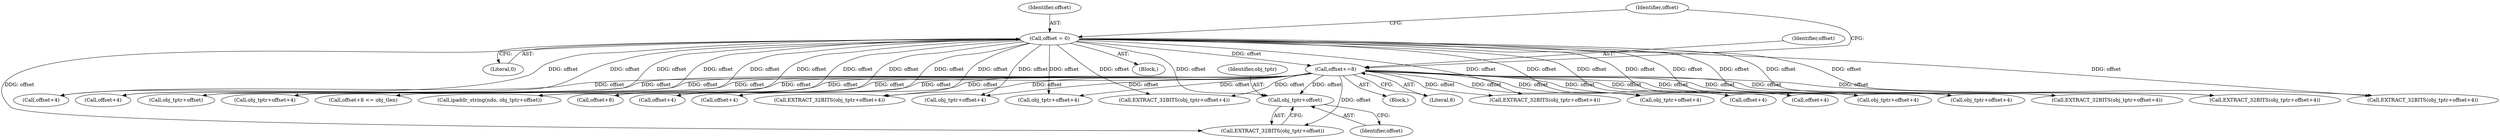 digraph "0_tcpdump_d97e94223720684c6aa740ff219e0d19426c2220@pointer" {
"1001201" [label="(Call,obj_tptr+offset)"];
"1001179" [label="(Call,offset = 0)"];
"1001283" [label="(Call,offset+=8)"];
"1001180" [label="(Identifier,offset)"];
"1001197" [label="(Call,obj_tptr+offset)"];
"1001200" [label="(Call,EXTRACT_32BITS(obj_tptr+offset))"];
"1001212" [label="(Call,EXTRACT_32BITS(obj_tptr+offset+4))"];
"1001181" [label="(Literal,0)"];
"1001253" [label="(Call,offset+4)"];
"1001223" [label="(Call,obj_tptr+offset+4)"];
"1001241" [label="(Call,offset+4)"];
"1001188" [label="(Block,)"];
"1001213" [label="(Call,obj_tptr+offset+4)"];
"1001201" [label="(Call,obj_tptr+offset)"];
"1001285" [label="(Literal,8)"];
"1001225" [label="(Call,offset+4)"];
"1001185" [label="(Identifier,offset)"];
"1001277" [label="(Call,obj_tptr+offset+4)"];
"1001179" [label="(Call,offset = 0)"];
"1001271" [label="(Call,offset+4)"];
"1001283" [label="(Call,offset+=8)"];
"1001183" [label="(Call,offset+8 <= obj_tlen)"];
"1001195" [label="(Call,ipaddr_string(ndo, obj_tptr+offset))"];
"1001184" [label="(Call,offset+8)"];
"1001215" [label="(Call,offset+4)"];
"1001276" [label="(Call,EXTRACT_32BITS(obj_tptr+offset+4))"];
"1001203" [label="(Identifier,offset)"];
"1001269" [label="(Call,obj_tptr+offset+4)"];
"1001279" [label="(Call,offset+4)"];
"1001284" [label="(Identifier,offset)"];
"1001251" [label="(Call,obj_tptr+offset+4)"];
"1001268" [label="(Call,EXTRACT_32BITS(obj_tptr+offset+4))"];
"1001202" [label="(Identifier,obj_tptr)"];
"1001177" [label="(Block,)"];
"1001250" [label="(Call,EXTRACT_32BITS(obj_tptr+offset+4))"];
"1001222" [label="(Call,EXTRACT_32BITS(obj_tptr+offset+4))"];
"1001239" [label="(Call,obj_tptr+offset+4)"];
"1001238" [label="(Call,EXTRACT_32BITS(obj_tptr+offset+4))"];
"1001201" -> "1001200"  [label="AST: "];
"1001201" -> "1001203"  [label="CFG: "];
"1001202" -> "1001201"  [label="AST: "];
"1001203" -> "1001201"  [label="AST: "];
"1001200" -> "1001201"  [label="CFG: "];
"1001179" -> "1001201"  [label="DDG: offset"];
"1001283" -> "1001201"  [label="DDG: offset"];
"1001179" -> "1001177"  [label="AST: "];
"1001179" -> "1001181"  [label="CFG: "];
"1001180" -> "1001179"  [label="AST: "];
"1001181" -> "1001179"  [label="AST: "];
"1001185" -> "1001179"  [label="CFG: "];
"1001179" -> "1001183"  [label="DDG: offset"];
"1001179" -> "1001184"  [label="DDG: offset"];
"1001179" -> "1001195"  [label="DDG: offset"];
"1001179" -> "1001197"  [label="DDG: offset"];
"1001179" -> "1001200"  [label="DDG: offset"];
"1001179" -> "1001212"  [label="DDG: offset"];
"1001179" -> "1001213"  [label="DDG: offset"];
"1001179" -> "1001215"  [label="DDG: offset"];
"1001179" -> "1001222"  [label="DDG: offset"];
"1001179" -> "1001223"  [label="DDG: offset"];
"1001179" -> "1001225"  [label="DDG: offset"];
"1001179" -> "1001238"  [label="DDG: offset"];
"1001179" -> "1001239"  [label="DDG: offset"];
"1001179" -> "1001241"  [label="DDG: offset"];
"1001179" -> "1001250"  [label="DDG: offset"];
"1001179" -> "1001251"  [label="DDG: offset"];
"1001179" -> "1001253"  [label="DDG: offset"];
"1001179" -> "1001268"  [label="DDG: offset"];
"1001179" -> "1001269"  [label="DDG: offset"];
"1001179" -> "1001271"  [label="DDG: offset"];
"1001179" -> "1001276"  [label="DDG: offset"];
"1001179" -> "1001277"  [label="DDG: offset"];
"1001179" -> "1001279"  [label="DDG: offset"];
"1001179" -> "1001283"  [label="DDG: offset"];
"1001283" -> "1001188"  [label="AST: "];
"1001283" -> "1001285"  [label="CFG: "];
"1001284" -> "1001283"  [label="AST: "];
"1001285" -> "1001283"  [label="AST: "];
"1001185" -> "1001283"  [label="CFG: "];
"1001283" -> "1001183"  [label="DDG: offset"];
"1001283" -> "1001184"  [label="DDG: offset"];
"1001283" -> "1001195"  [label="DDG: offset"];
"1001283" -> "1001197"  [label="DDG: offset"];
"1001283" -> "1001200"  [label="DDG: offset"];
"1001283" -> "1001212"  [label="DDG: offset"];
"1001283" -> "1001213"  [label="DDG: offset"];
"1001283" -> "1001215"  [label="DDG: offset"];
"1001283" -> "1001222"  [label="DDG: offset"];
"1001283" -> "1001223"  [label="DDG: offset"];
"1001283" -> "1001225"  [label="DDG: offset"];
"1001283" -> "1001238"  [label="DDG: offset"];
"1001283" -> "1001239"  [label="DDG: offset"];
"1001283" -> "1001241"  [label="DDG: offset"];
"1001283" -> "1001250"  [label="DDG: offset"];
"1001283" -> "1001251"  [label="DDG: offset"];
"1001283" -> "1001253"  [label="DDG: offset"];
"1001283" -> "1001268"  [label="DDG: offset"];
"1001283" -> "1001269"  [label="DDG: offset"];
"1001283" -> "1001271"  [label="DDG: offset"];
"1001283" -> "1001276"  [label="DDG: offset"];
"1001283" -> "1001277"  [label="DDG: offset"];
"1001283" -> "1001279"  [label="DDG: offset"];
}
